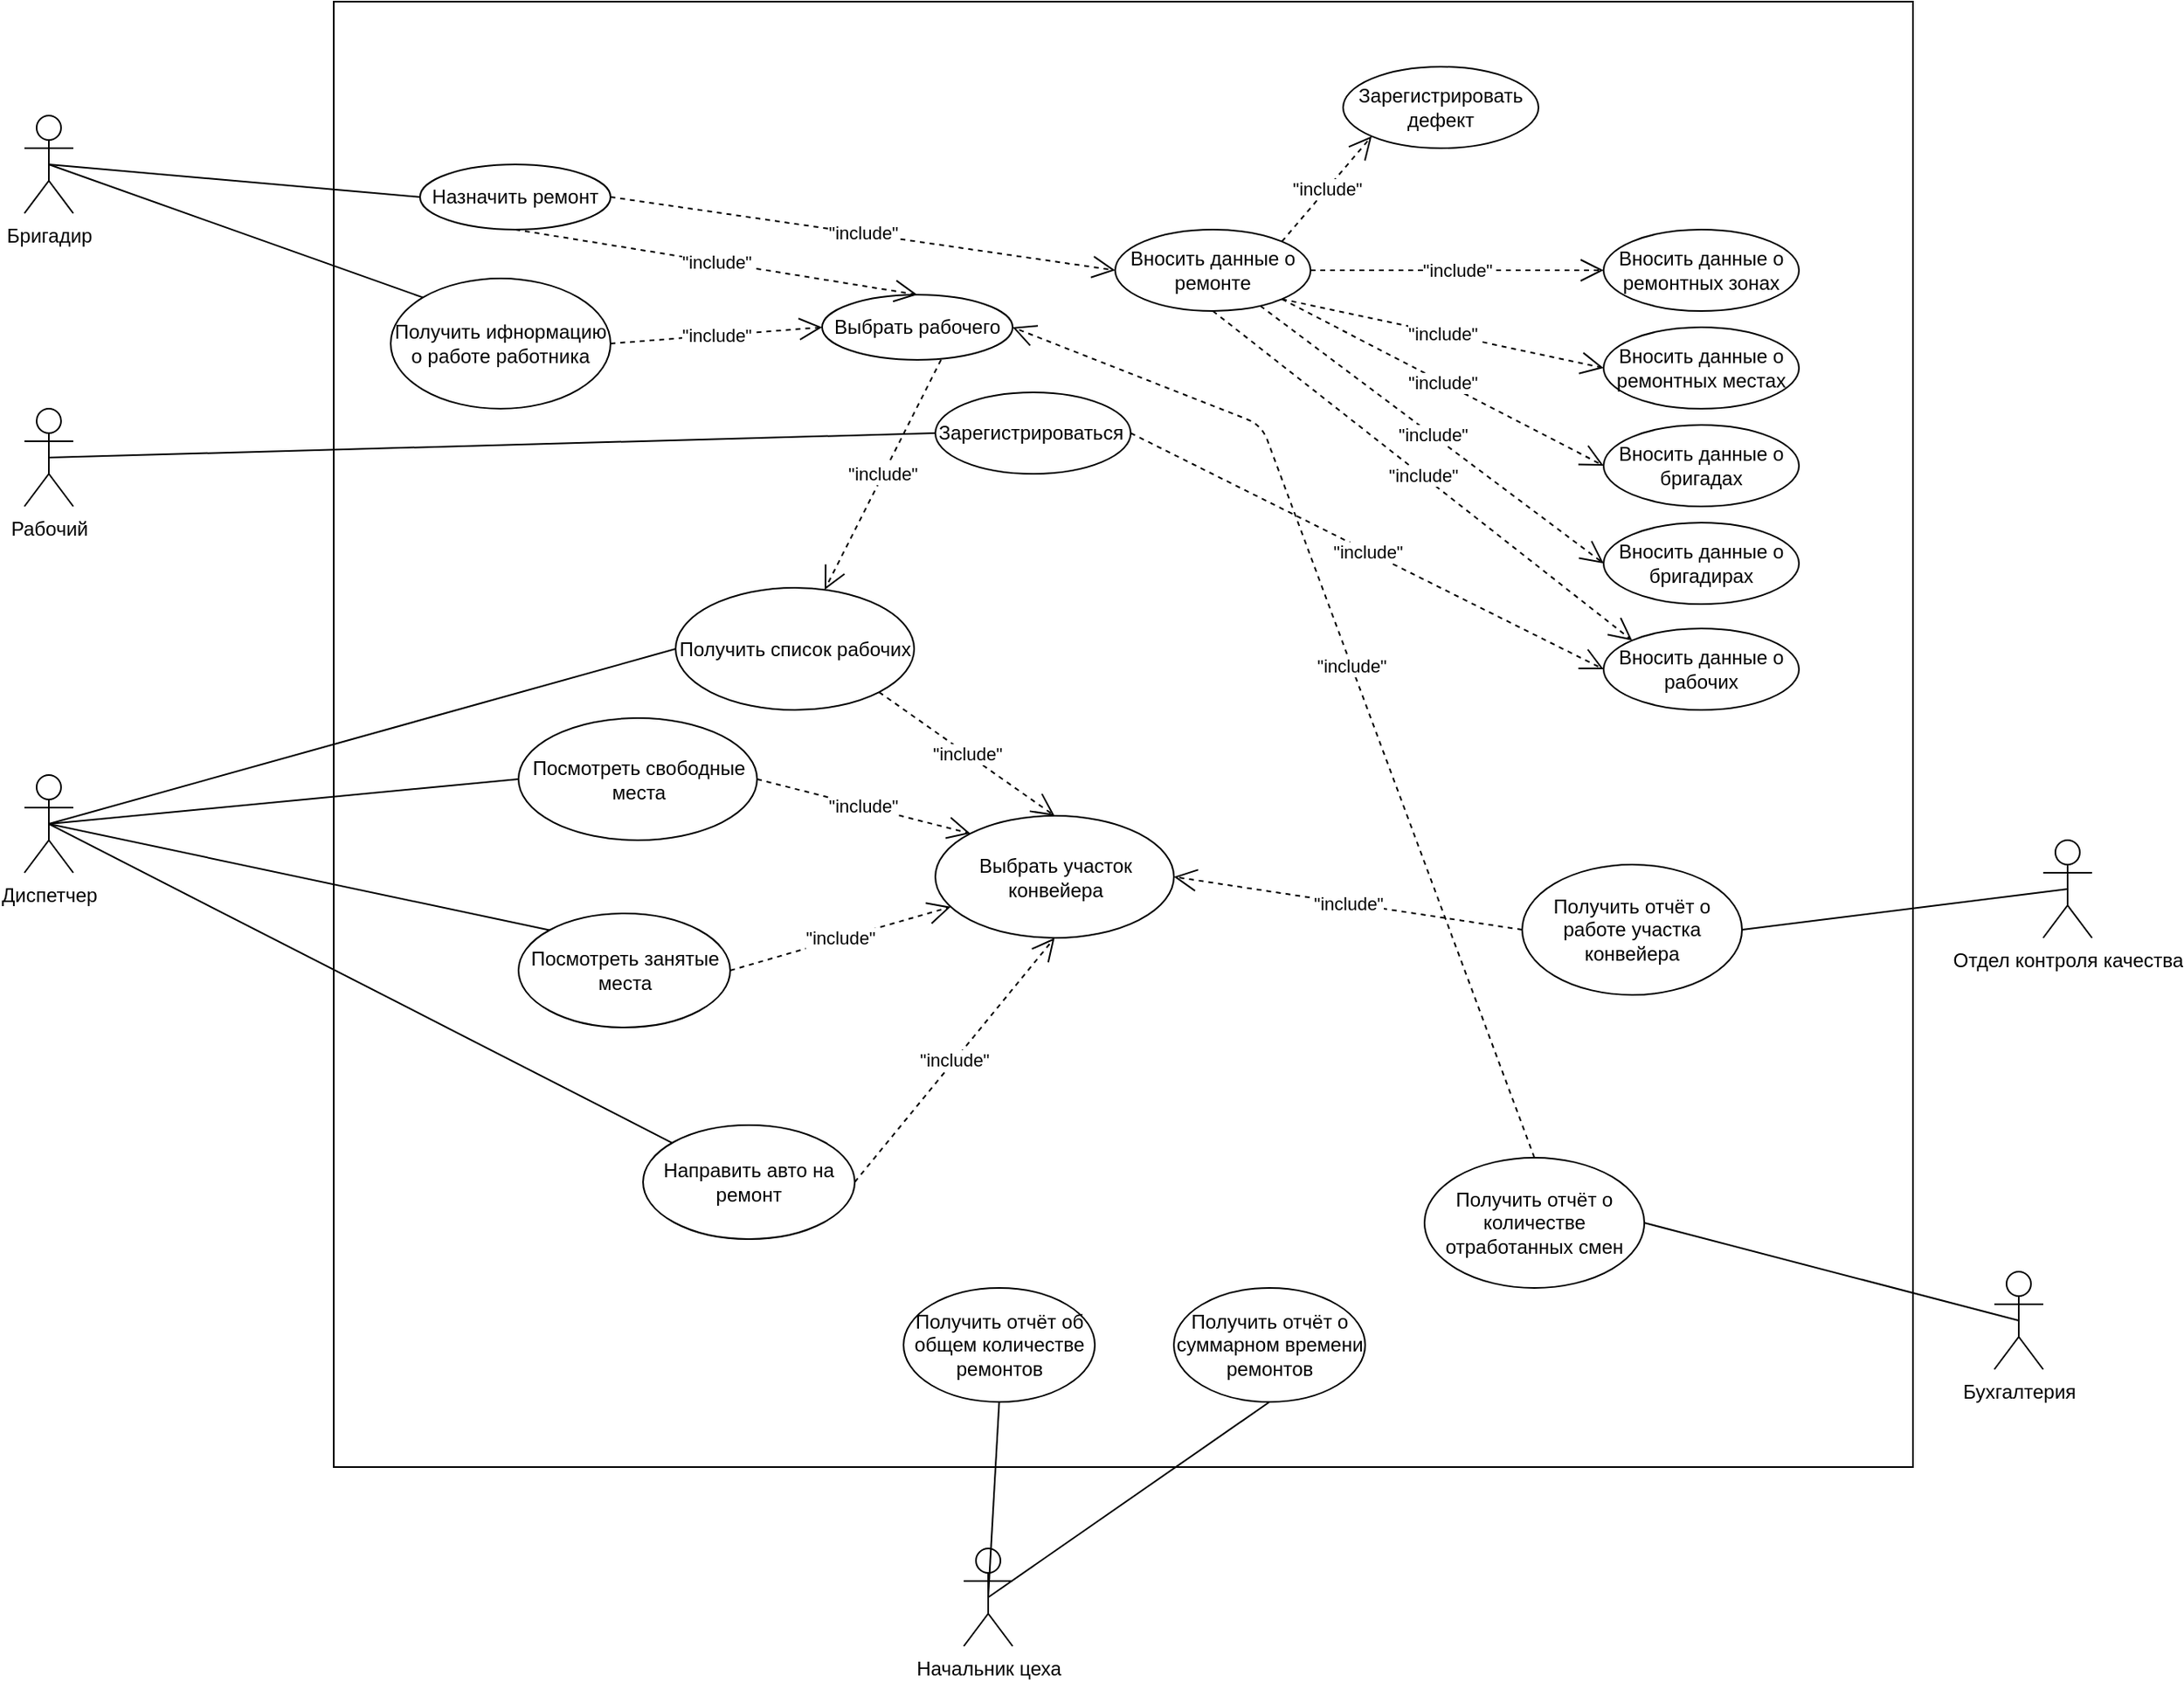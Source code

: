 <mxfile version="12.7.1" type="github"><diagram id="ggBf-jPpI04b_I1k7MAT" name="Page-1"><mxGraphModel dx="3195" dy="1428" grid="1" gridSize="10" guides="1" tooltips="1" connect="1" arrows="1" fold="1" page="1" pageScale="1" pageWidth="827" pageHeight="1169" math="0" shadow="0"><root><mxCell id="0"/><mxCell id="1" parent="0"/><mxCell id="Sy95SQpI6KJXYI9ELvOn-1" value="" style="rounded=0;whiteSpace=wrap;html=1;" vertex="1" parent="1"><mxGeometry x="310" y="50" width="970" height="900" as="geometry"/></mxCell><mxCell id="Sy95SQpI6KJXYI9ELvOn-2" value="Бригадир" style="shape=umlActor;verticalLabelPosition=bottom;labelBackgroundColor=#ffffff;verticalAlign=top;html=1;" vertex="1" parent="1"><mxGeometry x="120" y="120" width="30" height="60" as="geometry"/></mxCell><mxCell id="Sy95SQpI6KJXYI9ELvOn-6" value="Назначить ремонт" style="ellipse;whiteSpace=wrap;html=1;" vertex="1" parent="1"><mxGeometry x="363" y="150" width="117" height="40" as="geometry"/></mxCell><mxCell id="Sy95SQpI6KJXYI9ELvOn-7" value="Выбрать рабочего" style="ellipse;whiteSpace=wrap;html=1;" vertex="1" parent="1"><mxGeometry x="610" y="230" width="117" height="40" as="geometry"/></mxCell><mxCell id="Sy95SQpI6KJXYI9ELvOn-10" value="&quot;include&quot;" style="endArrow=open;endSize=12;dashed=1;html=1;exitX=0.5;exitY=1;exitDx=0;exitDy=0;entryX=0.5;entryY=0;entryDx=0;entryDy=0;" edge="1" parent="1" source="Sy95SQpI6KJXYI9ELvOn-6" target="Sy95SQpI6KJXYI9ELvOn-7"><mxGeometry width="160" relative="1" as="geometry"><mxPoint x="110" y="430" as="sourcePoint"/><mxPoint x="270" y="430" as="targetPoint"/></mxGeometry></mxCell><mxCell id="Sy95SQpI6KJXYI9ELvOn-12" value="" style="endArrow=none;html=1;exitX=0.5;exitY=0.5;exitDx=0;exitDy=0;exitPerimeter=0;entryX=0;entryY=0.5;entryDx=0;entryDy=0;" edge="1" parent="1" source="Sy95SQpI6KJXYI9ELvOn-2" target="Sy95SQpI6KJXYI9ELvOn-6"><mxGeometry width="50" height="50" relative="1" as="geometry"><mxPoint x="340" y="280" as="sourcePoint"/><mxPoint x="390" y="230" as="targetPoint"/></mxGeometry></mxCell><mxCell id="Sy95SQpI6KJXYI9ELvOn-14" value="Рабочий" style="shape=umlActor;verticalLabelPosition=bottom;labelBackgroundColor=#ffffff;verticalAlign=top;html=1;" vertex="1" parent="1"><mxGeometry x="120" y="300" width="30" height="60" as="geometry"/></mxCell><mxCell id="Sy95SQpI6KJXYI9ELvOn-15" value="Зарегистрироваться&amp;nbsp;" style="ellipse;whiteSpace=wrap;html=1;" vertex="1" parent="1"><mxGeometry x="679.53" y="290" width="120" height="50" as="geometry"/></mxCell><mxCell id="Sy95SQpI6KJXYI9ELvOn-17" value="" style="endArrow=none;html=1;exitX=0.5;exitY=0.5;exitDx=0;exitDy=0;exitPerimeter=0;entryX=0;entryY=0.5;entryDx=0;entryDy=0;" edge="1" parent="1" source="Sy95SQpI6KJXYI9ELvOn-14" target="Sy95SQpI6KJXYI9ELvOn-15"><mxGeometry width="50" height="50" relative="1" as="geometry"><mxPoint x="220" y="470" as="sourcePoint"/><mxPoint x="270" y="420" as="targetPoint"/></mxGeometry></mxCell><mxCell id="Sy95SQpI6KJXYI9ELvOn-18" value="Диспетчер" style="shape=umlActor;verticalLabelPosition=bottom;labelBackgroundColor=#ffffff;verticalAlign=top;html=1;" vertex="1" parent="1"><mxGeometry x="120" y="525" width="30" height="60" as="geometry"/></mxCell><mxCell id="Sy95SQpI6KJXYI9ELvOn-19" value="" style="endArrow=none;html=1;exitX=0.5;exitY=0.5;exitDx=0;exitDy=0;exitPerimeter=0;entryX=0;entryY=0.5;entryDx=0;entryDy=0;" edge="1" parent="1" source="Sy95SQpI6KJXYI9ELvOn-18" target="Sy95SQpI6KJXYI9ELvOn-20"><mxGeometry width="50" height="50" relative="1" as="geometry"><mxPoint x="210" y="540" as="sourcePoint"/><mxPoint x="250" y="510" as="targetPoint"/></mxGeometry></mxCell><mxCell id="Sy95SQpI6KJXYI9ELvOn-20" value="Посмотреть свободные места" style="ellipse;whiteSpace=wrap;html=1;" vertex="1" parent="1"><mxGeometry x="423.5" y="490" width="146.5" height="75" as="geometry"/></mxCell><mxCell id="Sy95SQpI6KJXYI9ELvOn-21" value="Посмотреть занятые места" style="ellipse;whiteSpace=wrap;html=1;" vertex="1" parent="1"><mxGeometry x="423.5" y="610" width="130" height="70" as="geometry"/></mxCell><mxCell id="Sy95SQpI6KJXYI9ELvOn-22" value="Выбрать участок конвейера" style="ellipse;whiteSpace=wrap;html=1;" vertex="1" parent="1"><mxGeometry x="679.53" y="550" width="146.5" height="75" as="geometry"/></mxCell><mxCell id="Sy95SQpI6KJXYI9ELvOn-24" value="&quot;include&quot;" style="endArrow=open;endSize=12;dashed=1;html=1;exitX=1;exitY=0.5;exitDx=0;exitDy=0;entryX=0;entryY=0;entryDx=0;entryDy=0;" edge="1" parent="1" source="Sy95SQpI6KJXYI9ELvOn-20" target="Sy95SQpI6KJXYI9ELvOn-22"><mxGeometry width="160" relative="1" as="geometry"><mxPoint x="547" y="400" as="sourcePoint"/><mxPoint x="614" y="450" as="targetPoint"/></mxGeometry></mxCell><mxCell id="Sy95SQpI6KJXYI9ELvOn-26" value="&quot;include&quot;" style="endArrow=open;endSize=12;dashed=1;html=1;exitX=1;exitY=0.5;exitDx=0;exitDy=0;" edge="1" parent="1" source="Sy95SQpI6KJXYI9ELvOn-21" target="Sy95SQpI6KJXYI9ELvOn-22"><mxGeometry width="160" relative="1" as="geometry"><mxPoint x="547" y="590" as="sourcePoint"/><mxPoint x="708.196" y="638.616" as="targetPoint"/></mxGeometry></mxCell><mxCell id="Sy95SQpI6KJXYI9ELvOn-27" value="" style="endArrow=none;html=1;exitX=0.5;exitY=0.5;exitDx=0;exitDy=0;exitPerimeter=0;entryX=0;entryY=0;entryDx=0;entryDy=0;" edge="1" parent="1" source="Sy95SQpI6KJXYI9ELvOn-18" target="Sy95SQpI6KJXYI9ELvOn-21"><mxGeometry width="50" height="50" relative="1" as="geometry"><mxPoint x="150" y="480" as="sourcePoint"/><mxPoint x="418.5" y="482.5" as="targetPoint"/></mxGeometry></mxCell><mxCell id="Sy95SQpI6KJXYI9ELvOn-28" value="Получить список рабочих" style="ellipse;whiteSpace=wrap;html=1;" vertex="1" parent="1"><mxGeometry x="520" y="410" width="146.5" height="75" as="geometry"/></mxCell><mxCell id="Sy95SQpI6KJXYI9ELvOn-29" value="" style="endArrow=none;html=1;exitX=0.5;exitY=0.5;exitDx=0;exitDy=0;exitPerimeter=0;entryX=0;entryY=0.5;entryDx=0;entryDy=0;" edge="1" parent="1" source="Sy95SQpI6KJXYI9ELvOn-18" target="Sy95SQpI6KJXYI9ELvOn-28"><mxGeometry width="50" height="50" relative="1" as="geometry"><mxPoint x="170.0" y="499.41" as="sourcePoint"/><mxPoint x="435.5" y="499.41" as="targetPoint"/></mxGeometry></mxCell><mxCell id="Sy95SQpI6KJXYI9ELvOn-30" value="&quot;include&quot;" style="endArrow=open;endSize=12;dashed=1;html=1;exitX=1;exitY=1;exitDx=0;exitDy=0;entryX=0.5;entryY=0;entryDx=0;entryDy=0;" edge="1" parent="1" source="Sy95SQpI6KJXYI9ELvOn-28" target="Sy95SQpI6KJXYI9ELvOn-22"><mxGeometry width="160" relative="1" as="geometry"><mxPoint x="710.0" y="469.31" as="sourcePoint"/><mxPoint x="845.227" y="430.002" as="targetPoint"/></mxGeometry></mxCell><mxCell id="Sy95SQpI6KJXYI9ELvOn-31" value="&quot;include&quot;" style="endArrow=open;endSize=12;dashed=1;html=1;exitX=0.624;exitY=1;exitDx=0;exitDy=0;exitPerimeter=0;" edge="1" parent="1" source="Sy95SQpI6KJXYI9ELvOn-7" target="Sy95SQpI6KJXYI9ELvOn-28"><mxGeometry width="160" relative="1" as="geometry"><mxPoint x="679.53" y="310" as="sourcePoint"/><mxPoint x="863.53" y="360" as="targetPoint"/></mxGeometry></mxCell><mxCell id="Sy95SQpI6KJXYI9ELvOn-32" value="Направить авто на ремонт" style="ellipse;whiteSpace=wrap;html=1;" vertex="1" parent="1"><mxGeometry x="500" y="740" width="130" height="70" as="geometry"/></mxCell><mxCell id="Sy95SQpI6KJXYI9ELvOn-33" value="&quot;include&quot;" style="endArrow=open;endSize=12;dashed=1;html=1;exitX=1;exitY=0.5;exitDx=0;exitDy=0;entryX=0.5;entryY=1;entryDx=0;entryDy=0;" edge="1" parent="1" source="Sy95SQpI6KJXYI9ELvOn-32" target="Sy95SQpI6KJXYI9ELvOn-22"><mxGeometry width="160" relative="1" as="geometry"><mxPoint x="580.0" y="719.31" as="sourcePoint"/><mxPoint x="715.227" y="680.002" as="targetPoint"/></mxGeometry></mxCell><mxCell id="Sy95SQpI6KJXYI9ELvOn-34" value="" style="endArrow=none;html=1;exitX=0.5;exitY=0.5;exitDx=0;exitDy=0;exitPerimeter=0;" edge="1" parent="1" source="Sy95SQpI6KJXYI9ELvOn-18" target="Sy95SQpI6KJXYI9ELvOn-32"><mxGeometry width="50" height="50" relative="1" as="geometry"><mxPoint x="150" y="770" as="sourcePoint"/><mxPoint x="200" y="720" as="targetPoint"/></mxGeometry></mxCell><mxCell id="Sy95SQpI6KJXYI9ELvOn-35" value="Отдел контроля качества" style="shape=umlActor;verticalLabelPosition=bottom;labelBackgroundColor=#ffffff;verticalAlign=top;html=1;" vertex="1" parent="1"><mxGeometry x="1360" y="565" width="30" height="60" as="geometry"/></mxCell><mxCell id="Sy95SQpI6KJXYI9ELvOn-39" value="Вносить данные о ремонтных зонах" style="ellipse;whiteSpace=wrap;html=1;" vertex="1" parent="1"><mxGeometry x="1090" y="190" width="120" height="50" as="geometry"/></mxCell><mxCell id="Sy95SQpI6KJXYI9ELvOn-40" value="Вносить данные о ремонтных местах" style="ellipse;whiteSpace=wrap;html=1;" vertex="1" parent="1"><mxGeometry x="1090" y="250" width="120" height="50" as="geometry"/></mxCell><mxCell id="Sy95SQpI6KJXYI9ELvOn-41" value="Вносить данные о бригадах" style="ellipse;whiteSpace=wrap;html=1;" vertex="1" parent="1"><mxGeometry x="1090" y="310" width="120" height="50" as="geometry"/></mxCell><mxCell id="Sy95SQpI6KJXYI9ELvOn-42" value="Вносить данные о бригадирах" style="ellipse;whiteSpace=wrap;html=1;" vertex="1" parent="1"><mxGeometry x="1090" y="370" width="120" height="50" as="geometry"/></mxCell><mxCell id="Sy95SQpI6KJXYI9ELvOn-44" value="&quot;include&quot;" style="endArrow=open;endSize=12;dashed=1;html=1;exitX=1;exitY=0.5;exitDx=0;exitDy=0;entryX=0;entryY=0.5;entryDx=0;entryDy=0;" edge="1" parent="1" source="Sy95SQpI6KJXYI9ELvOn-6" target="Sy95SQpI6KJXYI9ELvOn-45"><mxGeometry width="160" relative="1" as="geometry"><mxPoint x="580" y="140" as="sourcePoint"/><mxPoint x="750" y="190" as="targetPoint"/></mxGeometry></mxCell><mxCell id="Sy95SQpI6KJXYI9ELvOn-45" value="Вносить данные о ремонте" style="ellipse;whiteSpace=wrap;html=1;" vertex="1" parent="1"><mxGeometry x="790" y="190" width="120" height="50" as="geometry"/></mxCell><mxCell id="Sy95SQpI6KJXYI9ELvOn-47" value="&quot;include&quot;" style="endArrow=open;endSize=12;dashed=1;html=1;exitX=1;exitY=0.5;exitDx=0;exitDy=0;entryX=0;entryY=0.5;entryDx=0;entryDy=0;" edge="1" parent="1" source="Sy95SQpI6KJXYI9ELvOn-45" target="Sy95SQpI6KJXYI9ELvOn-39"><mxGeometry width="160" relative="1" as="geometry"><mxPoint x="750" y="285" as="sourcePoint"/><mxPoint x="1060" y="330" as="targetPoint"/></mxGeometry></mxCell><mxCell id="Sy95SQpI6KJXYI9ELvOn-48" value="&quot;include&quot;" style="endArrow=open;endSize=12;dashed=1;html=1;exitX=1;exitY=1;exitDx=0;exitDy=0;entryX=0;entryY=0.5;entryDx=0;entryDy=0;" edge="1" parent="1" source="Sy95SQpI6KJXYI9ELvOn-45" target="Sy95SQpI6KJXYI9ELvOn-40"><mxGeometry width="160" relative="1" as="geometry"><mxPoint x="700" y="300" as="sourcePoint"/><mxPoint x="1010" y="345" as="targetPoint"/></mxGeometry></mxCell><mxCell id="Sy95SQpI6KJXYI9ELvOn-50" value="Вносить данные о рабочих" style="ellipse;whiteSpace=wrap;html=1;" vertex="1" parent="1"><mxGeometry x="1090" y="435" width="120" height="50" as="geometry"/></mxCell><mxCell id="Sy95SQpI6KJXYI9ELvOn-51" value="&quot;include&quot;" style="endArrow=open;endSize=12;dashed=1;html=1;exitX=1;exitY=0.5;exitDx=0;exitDy=0;entryX=0;entryY=0.5;entryDx=0;entryDy=0;" edge="1" parent="1" source="Sy95SQpI6KJXYI9ELvOn-15" target="Sy95SQpI6KJXYI9ELvOn-50"><mxGeometry width="160" relative="1" as="geometry"><mxPoint x="847.938" y="300" as="sourcePoint"/><mxPoint x="827.0" y="430.119" as="targetPoint"/></mxGeometry></mxCell><mxCell id="Sy95SQpI6KJXYI9ELvOn-52" value="&quot;include&quot;" style="endArrow=open;endSize=12;dashed=1;html=1;exitX=0.5;exitY=1;exitDx=0;exitDy=0;entryX=0;entryY=0;entryDx=0;entryDy=0;" edge="1" parent="1" source="Sy95SQpI6KJXYI9ELvOn-45" target="Sy95SQpI6KJXYI9ELvOn-50"><mxGeometry width="160" relative="1" as="geometry"><mxPoint x="869.996" y="267.678" as="sourcePoint"/><mxPoint x="1067.57" y="310" as="targetPoint"/></mxGeometry></mxCell><mxCell id="Sy95SQpI6KJXYI9ELvOn-53" value="&quot;include&quot;" style="endArrow=open;endSize=12;dashed=1;html=1;entryX=0;entryY=0.5;entryDx=0;entryDy=0;" edge="1" parent="1" source="Sy95SQpI6KJXYI9ELvOn-45" target="Sy95SQpI6KJXYI9ELvOn-42"><mxGeometry width="160" relative="1" as="geometry"><mxPoint x="910" y="250" as="sourcePoint"/><mxPoint x="1167.574" y="452.322" as="targetPoint"/></mxGeometry></mxCell><mxCell id="Sy95SQpI6KJXYI9ELvOn-54" value="&quot;include&quot;" style="endArrow=open;endSize=12;dashed=1;html=1;entryX=0;entryY=0.5;entryDx=0;entryDy=0;exitX=1;exitY=1;exitDx=0;exitDy=0;" edge="1" parent="1" source="Sy95SQpI6KJXYI9ELvOn-45" target="Sy95SQpI6KJXYI9ELvOn-41"><mxGeometry width="160" relative="1" as="geometry"><mxPoint x="869.999" y="451.854" as="sourcePoint"/><mxPoint x="1080.86" y="610" as="targetPoint"/></mxGeometry></mxCell><mxCell id="Sy95SQpI6KJXYI9ELvOn-55" value="Зарегистрировать дефект" style="ellipse;whiteSpace=wrap;html=1;" vertex="1" parent="1"><mxGeometry x="930" y="90" width="120" height="50" as="geometry"/></mxCell><mxCell id="Sy95SQpI6KJXYI9ELvOn-56" value="&quot;include&quot;" style="endArrow=open;endSize=12;dashed=1;html=1;exitX=1;exitY=0;exitDx=0;exitDy=0;entryX=0;entryY=1;entryDx=0;entryDy=0;" edge="1" parent="1" source="Sy95SQpI6KJXYI9ELvOn-45" target="Sy95SQpI6KJXYI9ELvOn-55"><mxGeometry width="160" relative="1" as="geometry"><mxPoint x="930" y="179.5" as="sourcePoint"/><mxPoint x="1110" y="179.5" as="targetPoint"/></mxGeometry></mxCell><mxCell id="Sy95SQpI6KJXYI9ELvOn-58" value="Начальник цеха" style="shape=umlActor;verticalLabelPosition=bottom;labelBackgroundColor=#ffffff;verticalAlign=top;html=1;" vertex="1" parent="1"><mxGeometry x="697" y="1000" width="30" height="60" as="geometry"/></mxCell><mxCell id="Sy95SQpI6KJXYI9ELvOn-59" value="Получить ифнормацию о работе работника" style="ellipse;whiteSpace=wrap;html=1;" vertex="1" parent="1"><mxGeometry x="345" y="220" width="135" height="80" as="geometry"/></mxCell><mxCell id="Sy95SQpI6KJXYI9ELvOn-60" value="&quot;include&quot;" style="endArrow=open;endSize=12;dashed=1;html=1;exitX=1;exitY=0.5;exitDx=0;exitDy=0;entryX=0;entryY=0.5;entryDx=0;entryDy=0;" edge="1" parent="1" source="Sy95SQpI6KJXYI9ELvOn-59" target="Sy95SQpI6KJXYI9ELvOn-7"><mxGeometry width="160" relative="1" as="geometry"><mxPoint x="513.5" y="290" as="sourcePoint"/><mxPoint x="697.5" y="340" as="targetPoint"/></mxGeometry></mxCell><mxCell id="Sy95SQpI6KJXYI9ELvOn-61" value="" style="endArrow=none;html=1;exitX=0.5;exitY=0.5;exitDx=0;exitDy=0;exitPerimeter=0;entryX=0;entryY=0;entryDx=0;entryDy=0;" edge="1" parent="1" source="Sy95SQpI6KJXYI9ELvOn-2" target="Sy95SQpI6KJXYI9ELvOn-59"><mxGeometry width="50" height="50" relative="1" as="geometry"><mxPoint x="180" y="220" as="sourcePoint"/><mxPoint x="408" y="240" as="targetPoint"/></mxGeometry></mxCell><mxCell id="Sy95SQpI6KJXYI9ELvOn-62" value="Бухгалтерия" style="shape=umlActor;verticalLabelPosition=bottom;labelBackgroundColor=#ffffff;verticalAlign=top;html=1;" vertex="1" parent="1"><mxGeometry x="1330" y="830" width="30" height="60" as="geometry"/></mxCell><mxCell id="Sy95SQpI6KJXYI9ELvOn-63" value="Получить отчёт о количестве отработанных смен" style="ellipse;whiteSpace=wrap;html=1;" vertex="1" parent="1"><mxGeometry x="980" y="760" width="135" height="80" as="geometry"/></mxCell><mxCell id="Sy95SQpI6KJXYI9ELvOn-64" value="" style="endArrow=none;html=1;exitX=1;exitY=0.5;exitDx=0;exitDy=0;entryX=0.5;entryY=0.5;entryDx=0;entryDy=0;entryPerimeter=0;" edge="1" parent="1" source="Sy95SQpI6KJXYI9ELvOn-63" target="Sy95SQpI6KJXYI9ELvOn-62"><mxGeometry width="50" height="50" relative="1" as="geometry"><mxPoint x="1140.0" y="883.14" as="sourcePoint"/><mxPoint x="1522.734" y="1079.114" as="targetPoint"/></mxGeometry></mxCell><mxCell id="Sy95SQpI6KJXYI9ELvOn-65" value="&quot;include&quot;" style="endArrow=open;endSize=12;dashed=1;html=1;exitX=0.5;exitY=0;exitDx=0;exitDy=0;entryX=1;entryY=0.5;entryDx=0;entryDy=0;" edge="1" parent="1" source="Sy95SQpI6KJXYI9ELvOn-63" target="Sy95SQpI6KJXYI9ELvOn-7"><mxGeometry width="160" relative="1" as="geometry"><mxPoint x="890.0" y="490" as="sourcePoint"/><mxPoint x="1180.47" y="635" as="targetPoint"/><Array as="points"><mxPoint x="880" y="310"/></Array></mxGeometry></mxCell><mxCell id="Sy95SQpI6KJXYI9ELvOn-67" value="Получить отчёт о работе участка конвейера" style="ellipse;whiteSpace=wrap;html=1;" vertex="1" parent="1"><mxGeometry x="1040" y="580" width="135" height="80" as="geometry"/></mxCell><mxCell id="Sy95SQpI6KJXYI9ELvOn-68" value="" style="endArrow=none;html=1;exitX=1;exitY=0.5;exitDx=0;exitDy=0;entryX=0.5;entryY=0.5;entryDx=0;entryDy=0;entryPerimeter=0;" edge="1" parent="1" source="Sy95SQpI6KJXYI9ELvOn-67" target="Sy95SQpI6KJXYI9ELvOn-35"><mxGeometry width="50" height="50" relative="1" as="geometry"><mxPoint x="1070" y="670.0" as="sourcePoint"/><mxPoint x="1300" y="730.0" as="targetPoint"/></mxGeometry></mxCell><mxCell id="Sy95SQpI6KJXYI9ELvOn-71" value="&quot;include&quot;" style="endArrow=open;endSize=12;dashed=1;html=1;exitX=0;exitY=0.5;exitDx=0;exitDy=0;entryX=1;entryY=0.5;entryDx=0;entryDy=0;" edge="1" parent="1" source="Sy95SQpI6KJXYI9ELvOn-67" target="Sy95SQpI6KJXYI9ELvOn-22"><mxGeometry width="160" relative="1" as="geometry"><mxPoint x="787.22" y="760.0" as="sourcePoint"/><mxPoint x="910.0" y="610.0" as="targetPoint"/></mxGeometry></mxCell><mxCell id="Sy95SQpI6KJXYI9ELvOn-72" value="Получить отчёт об общем количестве ремонтов" style="ellipse;whiteSpace=wrap;html=1;" vertex="1" parent="1"><mxGeometry x="660" y="840" width="117.5" height="70" as="geometry"/></mxCell><mxCell id="Sy95SQpI6KJXYI9ELvOn-73" value="" style="endArrow=none;html=1;exitX=0.5;exitY=1;exitDx=0;exitDy=0;entryX=0.5;entryY=0.5;entryDx=0;entryDy=0;entryPerimeter=0;" edge="1" parent="1" source="Sy95SQpI6KJXYI9ELvOn-72" target="Sy95SQpI6KJXYI9ELvOn-58"><mxGeometry width="50" height="50" relative="1" as="geometry"><mxPoint x="1185" y="630.0" as="sourcePoint"/><mxPoint x="1385" y="605.0" as="targetPoint"/></mxGeometry></mxCell><mxCell id="Sy95SQpI6KJXYI9ELvOn-74" value="Получить отчёт о суммарном времени ремонтов" style="ellipse;whiteSpace=wrap;html=1;" vertex="1" parent="1"><mxGeometry x="826.03" y="840" width="117.5" height="70" as="geometry"/></mxCell><mxCell id="Sy95SQpI6KJXYI9ELvOn-75" value="" style="endArrow=none;html=1;exitX=0.5;exitY=1;exitDx=0;exitDy=0;entryX=0.5;entryY=0.5;entryDx=0;entryDy=0;entryPerimeter=0;" edge="1" parent="1" source="Sy95SQpI6KJXYI9ELvOn-74" target="Sy95SQpI6KJXYI9ELvOn-58"><mxGeometry width="50" height="50" relative="1" as="geometry"><mxPoint x="1410" y="800.0" as="sourcePoint"/><mxPoint x="1517.5" y="825.0" as="targetPoint"/></mxGeometry></mxCell></root></mxGraphModel></diagram></mxfile>